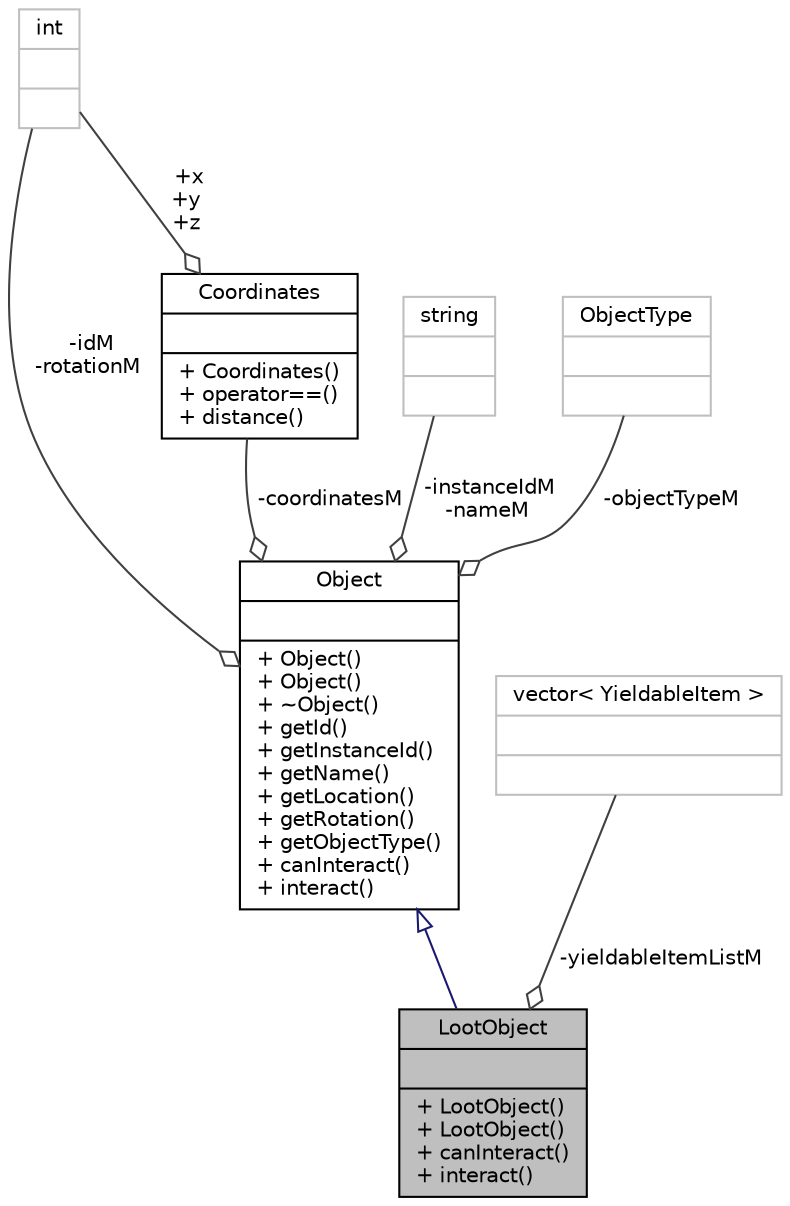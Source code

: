 digraph "LootObject"
{
 // LATEX_PDF_SIZE
  edge [fontname="Helvetica",fontsize="10",labelfontname="Helvetica",labelfontsize="10"];
  node [fontname="Helvetica",fontsize="10",shape=record];
  Node1 [label="{LootObject\n||+ LootObject()\l+ LootObject()\l+ canInteract()\l+ interact()\l}",height=0.2,width=0.4,color="black", fillcolor="grey75", style="filled", fontcolor="black",tooltip="Represents an object that can be looted."];
  Node2 -> Node1 [dir="back",color="midnightblue",fontsize="10",style="solid",arrowtail="onormal",fontname="Helvetica"];
  Node2 [label="{Object\n||+ Object()\l+ Object()\l+ ~Object()\l+ getId()\l+ getInstanceId()\l+ getName()\l+ getLocation()\l+ getRotation()\l+ getObjectType()\l+ canInteract()\l+ interact()\l}",height=0.2,width=0.4,color="black", fillcolor="white", style="filled",URL="$classObject.html",tooltip="Represents generic object in the game world."];
  Node3 -> Node2 [color="grey25",fontsize="10",style="solid",label=" -coordinatesM" ,arrowhead="odiamond",fontname="Helvetica"];
  Node3 [label="{Coordinates\n||+ Coordinates()\l+ operator==()\l+ distance()\l}",height=0.2,width=0.4,color="black", fillcolor="white", style="filled",URL="$structCoordinates.html",tooltip="Struct for coordinates."];
  Node4 -> Node3 [color="grey25",fontsize="10",style="solid",label=" +x\n+y\n+z" ,arrowhead="odiamond",fontname="Helvetica"];
  Node4 [label="{int\n||}",height=0.2,width=0.4,color="grey75", fillcolor="white", style="filled",tooltip=" "];
  Node4 -> Node2 [color="grey25",fontsize="10",style="solid",label=" -idM\n-rotationM" ,arrowhead="odiamond",fontname="Helvetica"];
  Node5 -> Node2 [color="grey25",fontsize="10",style="solid",label=" -instanceIdM\n-nameM" ,arrowhead="odiamond",fontname="Helvetica"];
  Node5 [label="{string\n||}",height=0.2,width=0.4,color="grey75", fillcolor="white", style="filled",tooltip=" "];
  Node6 -> Node2 [color="grey25",fontsize="10",style="solid",label=" -objectTypeM" ,arrowhead="odiamond",fontname="Helvetica"];
  Node6 [label="{ObjectType\n||}",height=0.2,width=0.4,color="grey75", fillcolor="white", style="filled",tooltip=" "];
  Node7 -> Node1 [color="grey25",fontsize="10",style="solid",label=" -yieldableItemListM" ,arrowhead="odiamond",fontname="Helvetica"];
  Node7 [label="{vector\< YieldableItem \>\n||}",height=0.2,width=0.4,color="grey75", fillcolor="white", style="filled",tooltip=" "];
}
